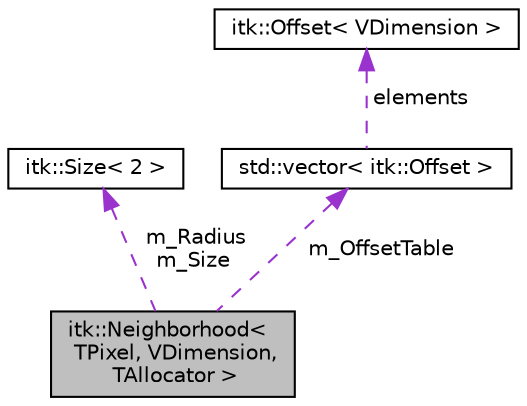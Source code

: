 digraph "itk::Neighborhood&lt; TPixel, VDimension, TAllocator &gt;"
{
 // LATEX_PDF_SIZE
  edge [fontname="Helvetica",fontsize="10",labelfontname="Helvetica",labelfontsize="10"];
  node [fontname="Helvetica",fontsize="10",shape=record];
  Node1 [label="itk::Neighborhood\<\l TPixel, VDimension,\l TAllocator \>",height=0.2,width=0.4,color="black", fillcolor="grey75", style="filled", fontcolor="black",tooltip="A light-weight container object for storing an N-dimensional neighborhood of values."];
  Node2 -> Node1 [dir="back",color="darkorchid3",fontsize="10",style="dashed",label=" m_Radius\nm_Size" ,fontname="Helvetica"];
  Node2 [label="itk::Size\< 2 \>",height=0.2,width=0.4,color="black", fillcolor="white", style="filled",URL="$structitk_1_1Size.html",tooltip=" "];
  Node3 -> Node1 [dir="back",color="darkorchid3",fontsize="10",style="dashed",label=" m_OffsetTable" ,fontname="Helvetica"];
  Node3 [label="std::vector\< itk::Offset \>",height=0.2,width=0.4,color="black", fillcolor="white", style="filled",tooltip=" "];
  Node4 -> Node3 [dir="back",color="darkorchid3",fontsize="10",style="dashed",label=" elements" ,fontname="Helvetica"];
  Node4 [label="itk::Offset\< VDimension \>",height=0.2,width=0.4,color="black", fillcolor="white", style="filled",URL="$structitk_1_1Offset.html",tooltip="Represent a n-dimensional offset between two n-dimensional indexes of n-dimensional image."];
}
